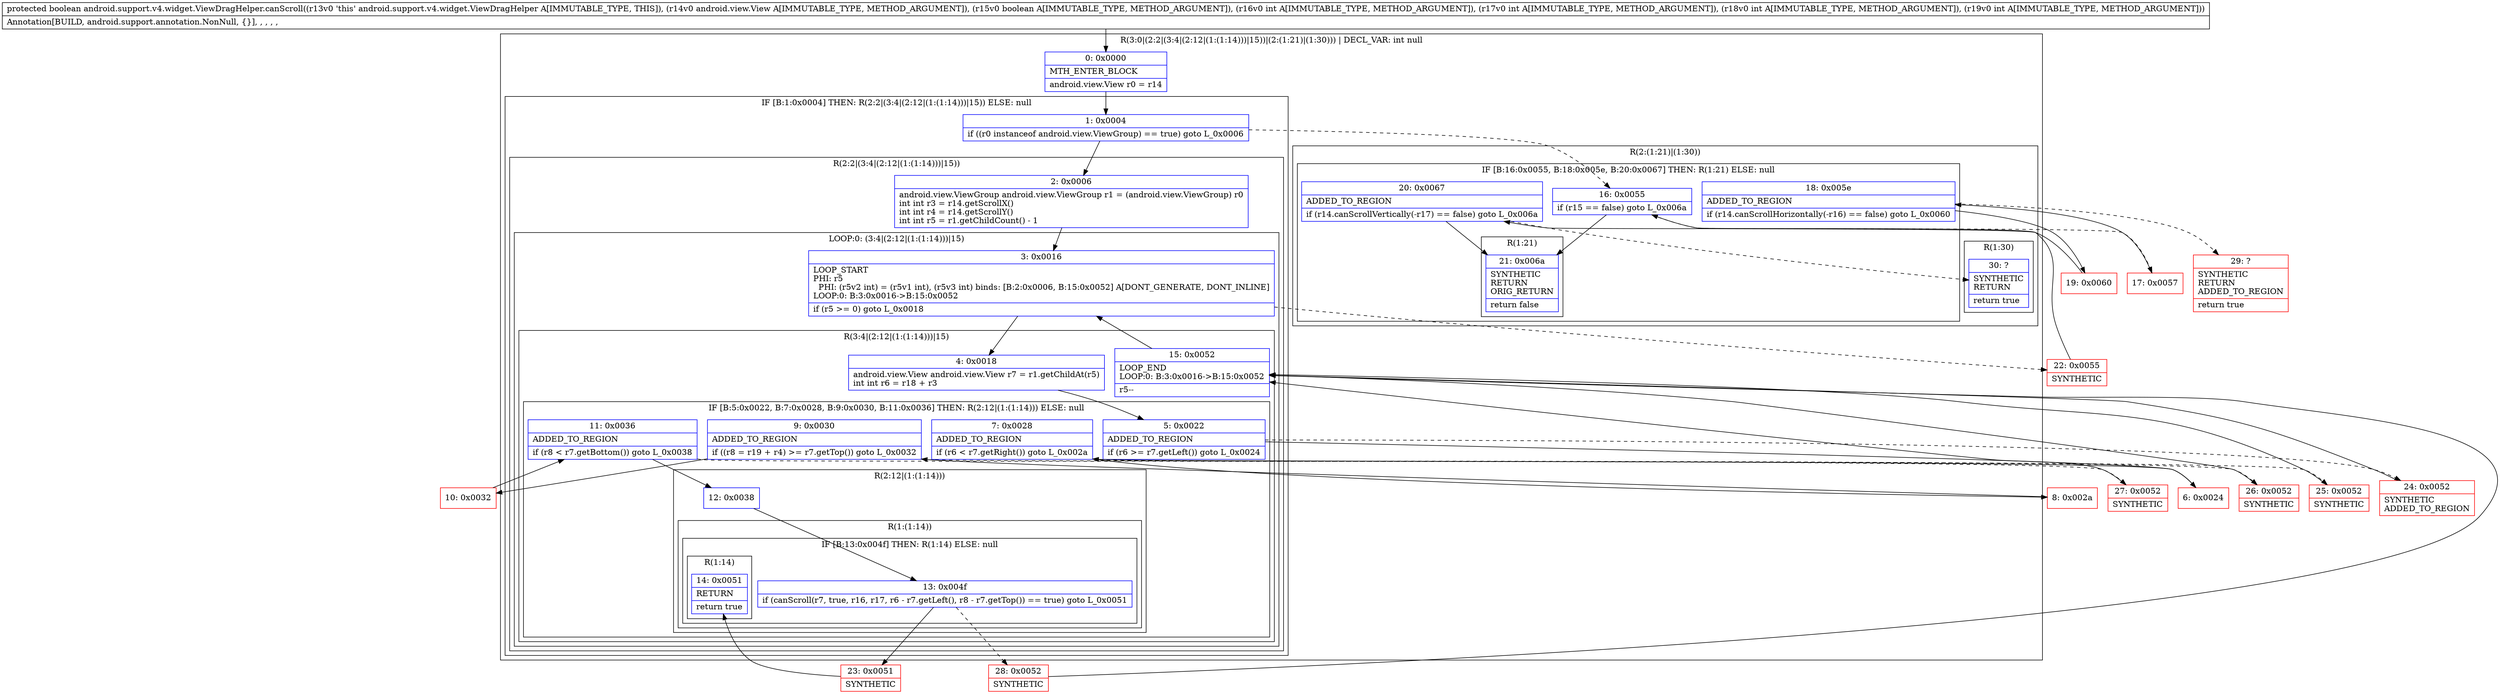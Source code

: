 digraph "CFG forandroid.support.v4.widget.ViewDragHelper.canScroll(Landroid\/view\/View;ZIIII)Z" {
subgraph cluster_Region_1995329822 {
label = "R(3:0|(2:2|(3:4|(2:12|(1:(1:14)))|15))|(2:(1:21)|(1:30))) | DECL_VAR: int null\l";
node [shape=record,color=blue];
Node_0 [shape=record,label="{0\:\ 0x0000|MTH_ENTER_BLOCK\l|android.view.View r0 = r14\l}"];
subgraph cluster_IfRegion_1046858728 {
label = "IF [B:1:0x0004] THEN: R(2:2|(3:4|(2:12|(1:(1:14)))|15)) ELSE: null";
node [shape=record,color=blue];
Node_1 [shape=record,label="{1\:\ 0x0004|if ((r0 instanceof android.view.ViewGroup) == true) goto L_0x0006\l}"];
subgraph cluster_Region_107430141 {
label = "R(2:2|(3:4|(2:12|(1:(1:14)))|15))";
node [shape=record,color=blue];
Node_2 [shape=record,label="{2\:\ 0x0006|android.view.ViewGroup android.view.ViewGroup r1 = (android.view.ViewGroup) r0\lint int r3 = r14.getScrollX()\lint int r4 = r14.getScrollY()\lint int r5 = r1.getChildCount() \- 1\l}"];
subgraph cluster_LoopRegion_552632209 {
label = "LOOP:0: (3:4|(2:12|(1:(1:14)))|15)";
node [shape=record,color=blue];
Node_3 [shape=record,label="{3\:\ 0x0016|LOOP_START\lPHI: r5 \l  PHI: (r5v2 int) = (r5v1 int), (r5v3 int) binds: [B:2:0x0006, B:15:0x0052] A[DONT_GENERATE, DONT_INLINE]\lLOOP:0: B:3:0x0016\-\>B:15:0x0052\l|if (r5 \>= 0) goto L_0x0018\l}"];
subgraph cluster_Region_605207600 {
label = "R(3:4|(2:12|(1:(1:14)))|15)";
node [shape=record,color=blue];
Node_4 [shape=record,label="{4\:\ 0x0018|android.view.View android.view.View r7 = r1.getChildAt(r5)\lint int r6 = r18 + r3\l}"];
subgraph cluster_IfRegion_876091857 {
label = "IF [B:5:0x0022, B:7:0x0028, B:9:0x0030, B:11:0x0036] THEN: R(2:12|(1:(1:14))) ELSE: null";
node [shape=record,color=blue];
Node_5 [shape=record,label="{5\:\ 0x0022|ADDED_TO_REGION\l|if (r6 \>= r7.getLeft()) goto L_0x0024\l}"];
Node_7 [shape=record,label="{7\:\ 0x0028|ADDED_TO_REGION\l|if (r6 \< r7.getRight()) goto L_0x002a\l}"];
Node_9 [shape=record,label="{9\:\ 0x0030|ADDED_TO_REGION\l|if ((r8 = r19 + r4) \>= r7.getTop()) goto L_0x0032\l}"];
Node_11 [shape=record,label="{11\:\ 0x0036|ADDED_TO_REGION\l|if (r8 \< r7.getBottom()) goto L_0x0038\l}"];
subgraph cluster_Region_141132901 {
label = "R(2:12|(1:(1:14)))";
node [shape=record,color=blue];
Node_12 [shape=record,label="{12\:\ 0x0038}"];
subgraph cluster_Region_955528779 {
label = "R(1:(1:14))";
node [shape=record,color=blue];
subgraph cluster_IfRegion_140822275 {
label = "IF [B:13:0x004f] THEN: R(1:14) ELSE: null";
node [shape=record,color=blue];
Node_13 [shape=record,label="{13\:\ 0x004f|if (canScroll(r7, true, r16, r17, r6 \- r7.getLeft(), r8 \- r7.getTop()) == true) goto L_0x0051\l}"];
subgraph cluster_Region_750189675 {
label = "R(1:14)";
node [shape=record,color=blue];
Node_14 [shape=record,label="{14\:\ 0x0051|RETURN\l|return true\l}"];
}
}
}
}
}
Node_15 [shape=record,label="{15\:\ 0x0052|LOOP_END\lLOOP:0: B:3:0x0016\-\>B:15:0x0052\l|r5\-\-\l}"];
}
}
}
}
subgraph cluster_Region_638829089 {
label = "R(2:(1:21)|(1:30))";
node [shape=record,color=blue];
subgraph cluster_IfRegion_1654468650 {
label = "IF [B:16:0x0055, B:18:0x005e, B:20:0x0067] THEN: R(1:21) ELSE: null";
node [shape=record,color=blue];
Node_16 [shape=record,label="{16\:\ 0x0055|if (r15 == false) goto L_0x006a\l}"];
Node_18 [shape=record,label="{18\:\ 0x005e|ADDED_TO_REGION\l|if (r14.canScrollHorizontally(\-r16) == false) goto L_0x0060\l}"];
Node_20 [shape=record,label="{20\:\ 0x0067|ADDED_TO_REGION\l|if (r14.canScrollVertically(\-r17) == false) goto L_0x006a\l}"];
subgraph cluster_Region_2076316764 {
label = "R(1:21)";
node [shape=record,color=blue];
Node_21 [shape=record,label="{21\:\ 0x006a|SYNTHETIC\lRETURN\lORIG_RETURN\l|return false\l}"];
}
}
subgraph cluster_Region_1619847915 {
label = "R(1:30)";
node [shape=record,color=blue];
Node_30 [shape=record,label="{30\:\ ?|SYNTHETIC\lRETURN\l|return true\l}"];
}
}
}
Node_6 [shape=record,color=red,label="{6\:\ 0x0024}"];
Node_8 [shape=record,color=red,label="{8\:\ 0x002a}"];
Node_10 [shape=record,color=red,label="{10\:\ 0x0032}"];
Node_17 [shape=record,color=red,label="{17\:\ 0x0057}"];
Node_19 [shape=record,color=red,label="{19\:\ 0x0060}"];
Node_22 [shape=record,color=red,label="{22\:\ 0x0055|SYNTHETIC\l}"];
Node_23 [shape=record,color=red,label="{23\:\ 0x0051|SYNTHETIC\l}"];
Node_24 [shape=record,color=red,label="{24\:\ 0x0052|SYNTHETIC\lADDED_TO_REGION\l}"];
Node_25 [shape=record,color=red,label="{25\:\ 0x0052|SYNTHETIC\l}"];
Node_26 [shape=record,color=red,label="{26\:\ 0x0052|SYNTHETIC\l}"];
Node_27 [shape=record,color=red,label="{27\:\ 0x0052|SYNTHETIC\l}"];
Node_28 [shape=record,color=red,label="{28\:\ 0x0052|SYNTHETIC\l}"];
Node_29 [shape=record,color=red,label="{29\:\ ?|SYNTHETIC\lRETURN\lADDED_TO_REGION\l|return true\l}"];
MethodNode[shape=record,label="{protected boolean android.support.v4.widget.ViewDragHelper.canScroll((r13v0 'this' android.support.v4.widget.ViewDragHelper A[IMMUTABLE_TYPE, THIS]), (r14v0 android.view.View A[IMMUTABLE_TYPE, METHOD_ARGUMENT]), (r15v0 boolean A[IMMUTABLE_TYPE, METHOD_ARGUMENT]), (r16v0 int A[IMMUTABLE_TYPE, METHOD_ARGUMENT]), (r17v0 int A[IMMUTABLE_TYPE, METHOD_ARGUMENT]), (r18v0 int A[IMMUTABLE_TYPE, METHOD_ARGUMENT]), (r19v0 int A[IMMUTABLE_TYPE, METHOD_ARGUMENT]))  | Annotation[BUILD, android.support.annotation.NonNull, \{\}], , , , , \l}"];
MethodNode -> Node_0;
Node_0 -> Node_1;
Node_1 -> Node_2;
Node_1 -> Node_16[style=dashed];
Node_2 -> Node_3;
Node_3 -> Node_4;
Node_3 -> Node_22[style=dashed];
Node_4 -> Node_5;
Node_5 -> Node_6;
Node_5 -> Node_24[style=dashed];
Node_7 -> Node_8;
Node_7 -> Node_25[style=dashed];
Node_9 -> Node_10;
Node_9 -> Node_26[style=dashed];
Node_11 -> Node_12;
Node_11 -> Node_27[style=dashed];
Node_12 -> Node_13;
Node_13 -> Node_23;
Node_13 -> Node_28[style=dashed];
Node_15 -> Node_3;
Node_16 -> Node_17[style=dashed];
Node_16 -> Node_21;
Node_18 -> Node_19;
Node_18 -> Node_29[style=dashed];
Node_20 -> Node_21;
Node_20 -> Node_30[style=dashed];
Node_6 -> Node_7;
Node_8 -> Node_9;
Node_10 -> Node_11;
Node_17 -> Node_18;
Node_19 -> Node_20;
Node_22 -> Node_16;
Node_23 -> Node_14;
Node_24 -> Node_15;
Node_25 -> Node_15;
Node_26 -> Node_15;
Node_27 -> Node_15;
Node_28 -> Node_15;
}


